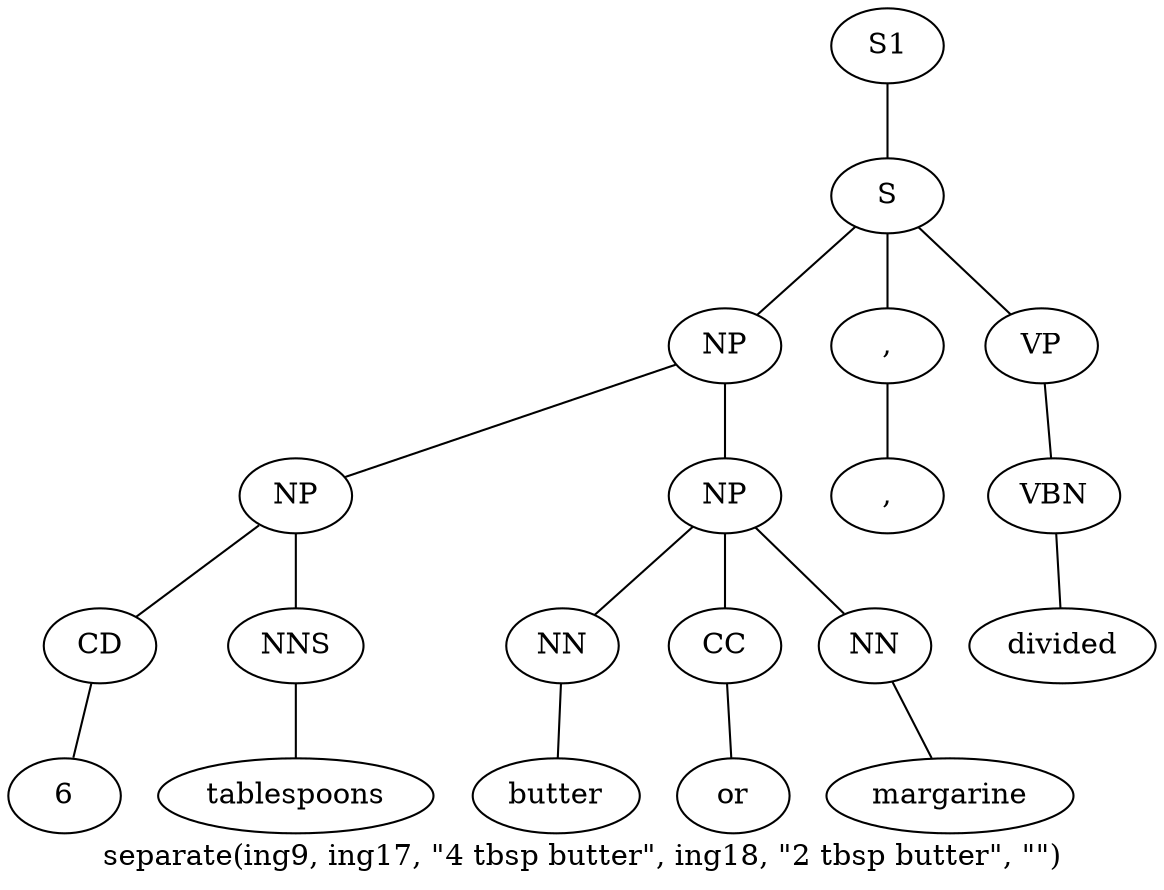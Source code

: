 graph SyntaxGraph {
	label = "separate(ing9, ing17, \"4 tbsp butter\", ing18, \"2 tbsp butter\", \"\")";
	Node0 [label="S1"];
	Node1 [label="S"];
	Node2 [label="NP"];
	Node3 [label="NP"];
	Node4 [label="CD"];
	Node5 [label="6"];
	Node6 [label="NNS"];
	Node7 [label="tablespoons"];
	Node8 [label="NP"];
	Node9 [label="NN"];
	Node10 [label="butter"];
	Node11 [label="CC"];
	Node12 [label="or"];
	Node13 [label="NN"];
	Node14 [label="margarine"];
	Node15 [label=","];
	Node16 [label=","];
	Node17 [label="VP"];
	Node18 [label="VBN"];
	Node19 [label="divided"];

	Node0 -- Node1;
	Node1 -- Node2;
	Node1 -- Node15;
	Node1 -- Node17;
	Node2 -- Node3;
	Node2 -- Node8;
	Node3 -- Node4;
	Node3 -- Node6;
	Node4 -- Node5;
	Node6 -- Node7;
	Node8 -- Node9;
	Node8 -- Node11;
	Node8 -- Node13;
	Node9 -- Node10;
	Node11 -- Node12;
	Node13 -- Node14;
	Node15 -- Node16;
	Node17 -- Node18;
	Node18 -- Node19;
}